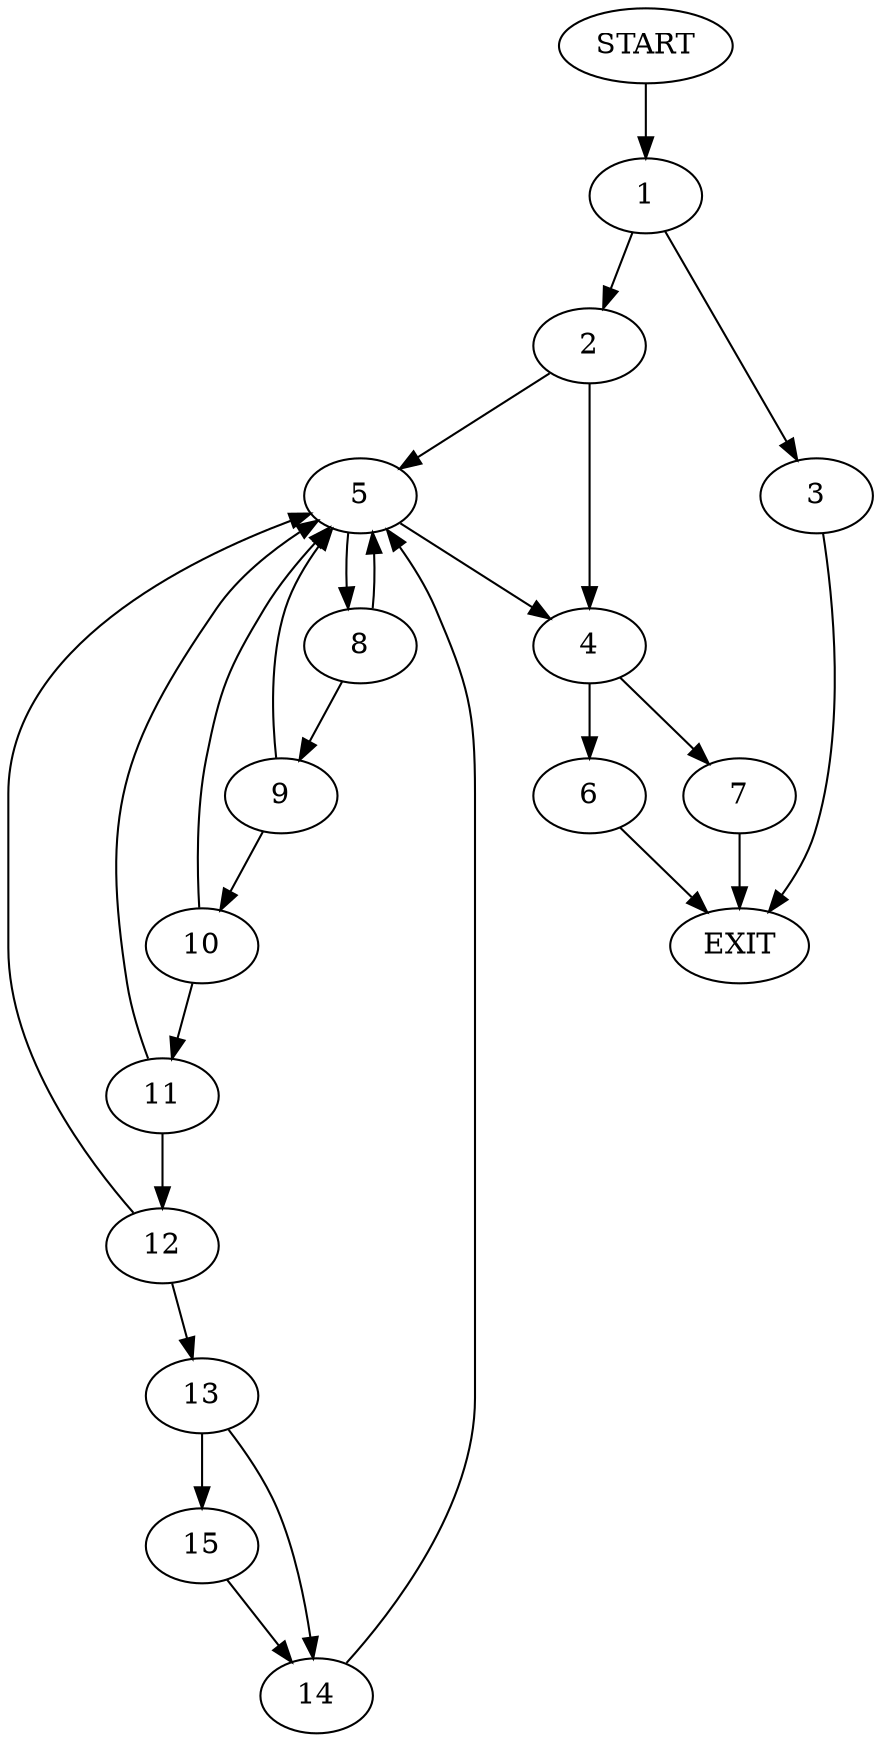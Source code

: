 digraph {
0 [label="START"]
16 [label="EXIT"]
0 -> 1
1 -> 2
1 -> 3
3 -> 16
2 -> 4
2 -> 5
4 -> 6
4 -> 7
5 -> 8
5 -> 4
8 -> 9
8 -> 5
9 -> 5
9 -> 10
10 -> 5
10 -> 11
11 -> 5
11 -> 12
12 -> 5
12 -> 13
13 -> 14
13 -> 15
15 -> 14
14 -> 5
7 -> 16
6 -> 16
}

